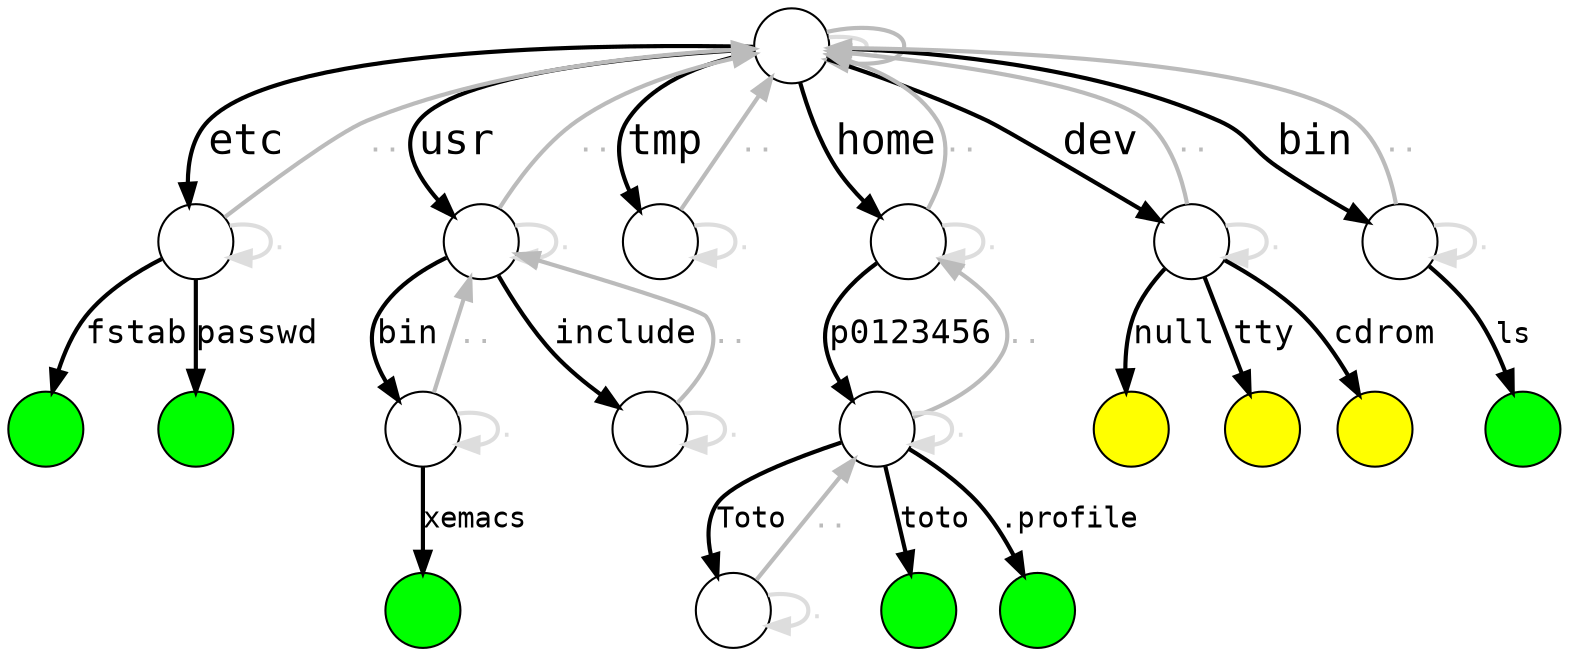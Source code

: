 digraph "fichiers" {
node[shape=circle, label="",style="filled", fillcolor="white"];
edge[splines="false",style="bold",fontname="courier"];
graph[charset="Latin1", orientation="P"];

root     ;
etc      ;
usr      ;
tmp      ;
home     ;
dev      ;
bin      ;
usr_bin  ;
include  ;
p0123456 ;
Toto     ;

fstab    [fillcolor="green" ] ;
passwd   [fillcolor="green" ] ;
xemacs   [fillcolor="green" ] ;
toto     [fillcolor="green" ] ;
pprofile [fillcolor="green" ] ;
ls       [fillcolor="green" ] ;

null     [fillcolor="yellow" ] ;
tty      [fillcolor="yellow" ] ;
cdrom    [fillcolor="yellow" ] ;

root -> etc  [ label="etc" ,fontsize="20" ] ;
root -> usr  [ label="usr" ,fontsize="20" ] ;
root -> tmp  [ label="tmp" ,fontsize="20" ] ;
root -> home [ label="home",fontsize="20" ] ;
root -> dev  [ label="dev" ,fontsize="20" ] ;
root -> bin  [ label="bin" ,fontsize="20" ] ;

root     -> root     [ label=".",color="#DDDDDD",fontcolor="#DDDDDD" ] ;
usr      -> usr      [ label=".",color="#DDDDDD",fontcolor="#DDDDDD" ] ;
etc      -> etc      [ label=".",color="#DDDDDD",fontcolor="#DDDDDD" ] ;
tmp      -> tmp      [ label=".",color="#DDDDDD",fontcolor="#DDDDDD" ] ;
home     -> home     [ label=".",color="#DDDDDD",fontcolor="#DDDDDD" ] ;
dev      -> dev      [ label=".",color="#DDDDDD",fontcolor="#DDDDDD" ] ;
bin      -> bin      [ label=".",color="#DDDDDD",fontcolor="#DDDDDD" ] ;
include  -> include  [ label=".",color="#DDDDDD",fontcolor="#DDDDDD" ] ;
usr_bin  -> usr_bin  [ label=".",color="#DDDDDD",fontcolor="#DDDDDD" ] ;
p0123456 -> p0123456 [ label=".",color="#DDDDDD",fontcolor="#DDDDDD" ] ;
Toto     -> Toto     [ label=".",color="#DDDDDD",fontcolor="#DDDDDD" ] ;

root     -> root     [ label="..",color="#BBBBBB",fontcolor="#BBBBBB" ] ;
usr      -> root     [ label="..",color="#BBBBBB",fontcolor="#BBBBBB" ] ;
etc      -> root     [ label="..",color="#BBBBBB",fontcolor="#BBBBBB" ] ;
tmp      -> root     [ label="..",color="#BBBBBB",fontcolor="#BBBBBB" ] ;
home     -> root     [ label="..",color="#BBBBBB",fontcolor="#BBBBBB" ] ;
dev      -> root     [ label="..",color="#BBBBBB",fontcolor="#BBBBBB" ] ;
bin      -> root     [ label="..",color="#BBBBBB",fontcolor="#BBBBBB" ] ;
include  -> usr      [ label="..",color="#BBBBBB",fontcolor="#BBBBBB" ] ;
usr_bin  -> usr      [ label="..",color="#BBBBBB",fontcolor="#BBBBBB" ] ;
p0123456 -> home     [ label="..",color="#BBBBBB",fontcolor="#BBBBBB" ] ;
Toto     -> p0123456 [ label="..",color="#BBBBBB",fontcolor="#BBBBBB" ] ;


etc      -> passwd   [ label="passwd"  ,fontsize="16" ] ;
etc      -> fstab    [ label="fstab"   ,fontsize="16" ] ;
usr      -> include  [ label="include" ,fontsize="16" ] ;
usr      -> usr_bin  [ label="bin"     ,fontsize="16" ] ;
dev      -> null     [ label="null"    ,fontsize="16" ] ;
dev      -> tty      [ label="tty"     ,fontsize="16" ] ;
dev      -> cdrom    [ label="cdrom"   ,fontsize="16" ] ;
home     -> p0123456 [ label="p0123456",fontsize="16" ] ;

usr_bin  -> xemacs   [ label="xemacs"  ,fontsize="14" ] ;
p0123456 -> toto     [ label="toto"    ,fontsize="14" ] ;
p0123456 -> pprofile [ label=".profile",fontsize="14" ] ;
p0123456 -> Toto     [ label="Toto"    ,fontsize="14" ] ;
bin      -> ls       [ label="ls"      ,fontsize="14" ] ;





}


